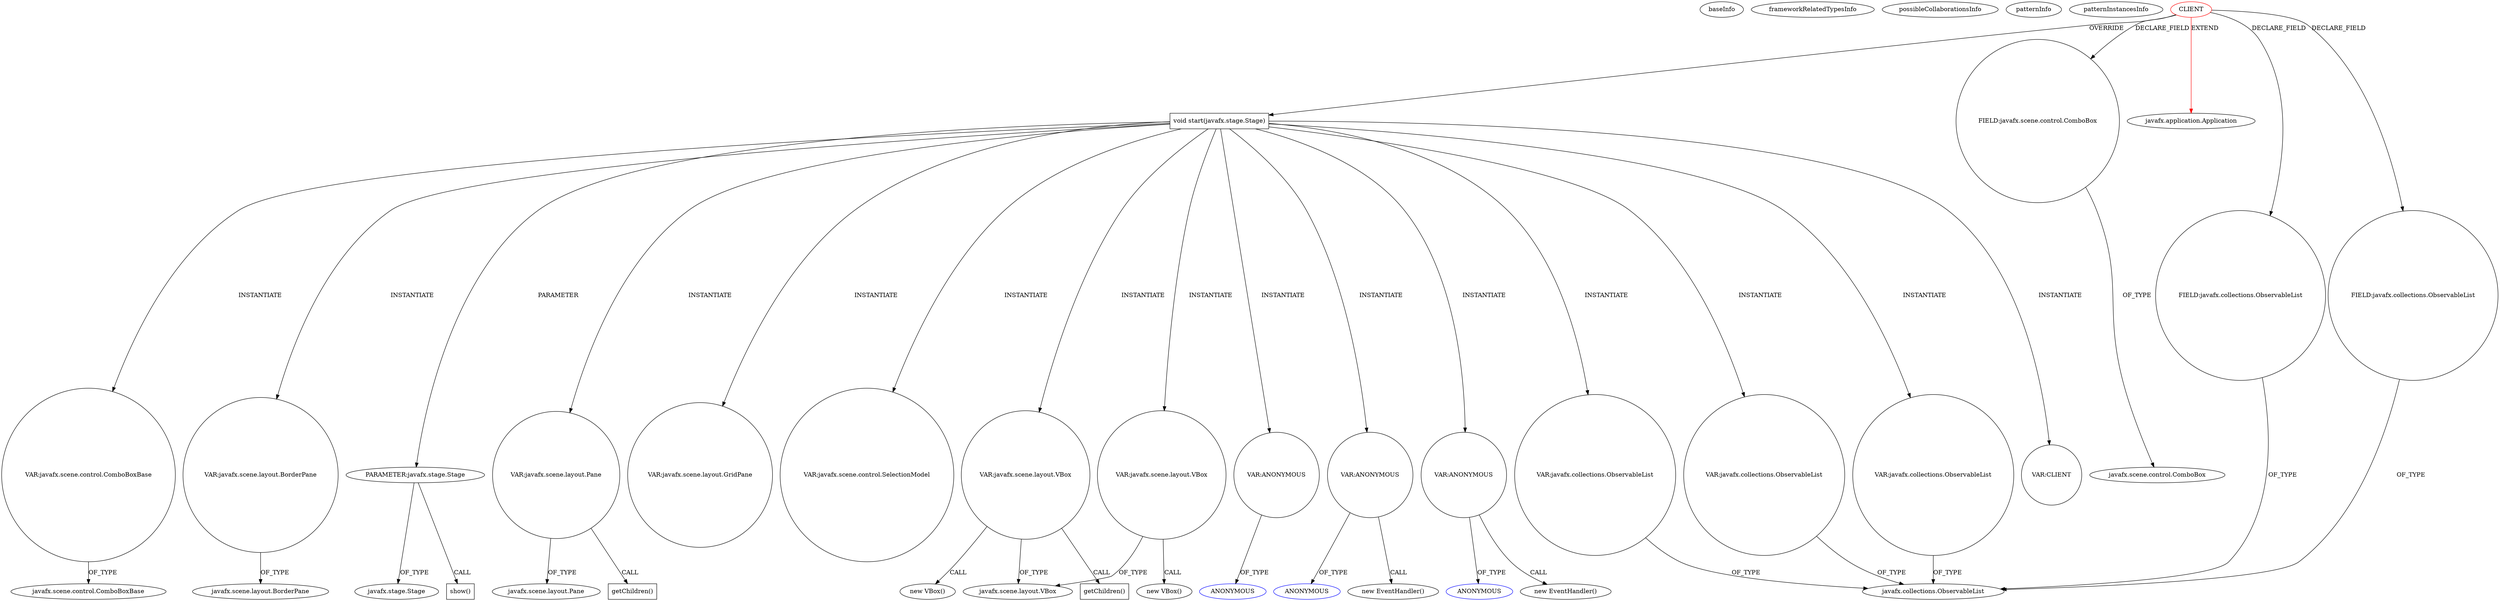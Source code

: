 digraph {
baseInfo[graphId=1151,category="pattern",isAnonymous=false,possibleRelation=false]
frameworkRelatedTypesInfo[0="javafx.application.Application"]
possibleCollaborationsInfo[]
patternInfo[frequency=2.0,patternRootClient=0]
patternInstancesInfo[0="Tsaru-Java-MP3-Visualizations~/Tsaru-Java-MP3-Visualizations/Java-MP3-Visualizations-master/mp3 Visualization/src/VisualizationInterface.java~VisualizationInterface~1511",1="empollondefisica-PlanetGame~/empollondefisica-PlanetGame/PlanetGame-master/src/testing/Testing.java~Testing~2645"]
177[label="javafx.scene.control.ComboBoxBase",vertexType="FRAMEWORK_CLASS_TYPE",isFrameworkType=false]
175[label="VAR:javafx.scene.control.ComboBoxBase",vertexType="VARIABLE_EXPRESION",isFrameworkType=false,shape=circle]
14[label="void start(javafx.stage.Stage)",vertexType="OVERRIDING_METHOD_DECLARATION",isFrameworkType=false,shape=box]
24[label="VAR:javafx.scene.layout.BorderPane",vertexType="VARIABLE_EXPRESION",isFrameworkType=false,shape=circle]
0[label="CLIENT",vertexType="ROOT_CLIENT_CLASS_DECLARATION",isFrameworkType=false,color=red]
15[label="PARAMETER:javafx.stage.Stage",vertexType="PARAMETER_DECLARATION",isFrameworkType=false]
133[label="VAR:javafx.scene.layout.Pane",vertexType="VARIABLE_EXPRESION",isFrameworkType=false,shape=circle]
33[label="VAR:javafx.scene.layout.GridPane",vertexType="VARIABLE_EXPRESION",isFrameworkType=false,shape=circle]
185[label="VAR:javafx.scene.control.SelectionModel",vertexType="VARIABLE_EXPRESION",isFrameworkType=false,shape=circle]
27[label="VAR:javafx.scene.layout.VBox",vertexType="VARIABLE_EXPRESION",isFrameworkType=false,shape=circle]
109[label="VAR:javafx.scene.layout.VBox",vertexType="VARIABLE_EXPRESION",isFrameworkType=false,shape=circle]
25[label="javafx.scene.layout.BorderPane",vertexType="FRAMEWORK_CLASS_TYPE",isFrameworkType=false]
103[label="VAR:ANONYMOUS",vertexType="VARIABLE_EXPRESION",isFrameworkType=false,shape=circle]
55[label="VAR:ANONYMOUS",vertexType="VARIABLE_EXPRESION",isFrameworkType=false,shape=circle]
160[label="VAR:ANONYMOUS",vertexType="VARIABLE_EXPRESION",isFrameworkType=false,shape=circle]
135[label="javafx.scene.layout.Pane",vertexType="FRAMEWORK_CLASS_TYPE",isFrameworkType=false]
6[label="FIELD:javafx.scene.control.ComboBox",vertexType="FIELD_DECLARATION",isFrameworkType=false,shape=circle]
5[label="javafx.scene.control.ComboBox",vertexType="FRAMEWORK_CLASS_TYPE",isFrameworkType=false]
16[label="javafx.stage.Stage",vertexType="FRAMEWORK_CLASS_TYPE",isFrameworkType=false]
1[label="javafx.application.Application",vertexType="FRAMEWORK_CLASS_TYPE",isFrameworkType=false]
26[label="new VBox()",vertexType="CONSTRUCTOR_CALL",isFrameworkType=false]
108[label="new VBox()",vertexType="CONSTRUCTOR_CALL",isFrameworkType=false]
3[label="javafx.scene.layout.VBox",vertexType="FRAMEWORK_CLASS_TYPE",isFrameworkType=false]
130[label="VAR:javafx.collections.ObservableList",vertexType="VARIABLE_EXPRESION",isFrameworkType=false,shape=circle]
204[label="VAR:javafx.collections.ObservableList",vertexType="VARIABLE_EXPRESION",isFrameworkType=false,shape=circle]
138[label="VAR:javafx.collections.ObservableList",vertexType="VARIABLE_EXPRESION",isFrameworkType=false,shape=circle]
56[label="ANONYMOUS",vertexType="REFERENCE_ANONYMOUS_DECLARATION",isFrameworkType=false,color=blue]
104[label="ANONYMOUS",vertexType="REFERENCE_ANONYMOUS_DECLARATION",isFrameworkType=false,color=blue]
161[label="ANONYMOUS",vertexType="REFERENCE_ANONYMOUS_DECLARATION",isFrameworkType=false,color=blue]
54[label="new EventHandler()",vertexType="CONSTRUCTOR_CALL",isFrameworkType=false]
159[label="new EventHandler()",vertexType="CONSTRUCTOR_CALL",isFrameworkType=false]
9[label="javafx.collections.ObservableList",vertexType="FRAMEWORK_INTERFACE_TYPE",isFrameworkType=false]
179[label="VAR:CLIENT",vertexType="VARIABLE_EXPRESION",isFrameworkType=false,shape=circle]
12[label="FIELD:javafx.collections.ObservableList",vertexType="FIELD_DECLARATION",isFrameworkType=false,shape=circle]
8[label="FIELD:javafx.collections.ObservableList",vertexType="FIELD_DECLARATION",isFrameworkType=false,shape=circle]
218[label="show()",vertexType="INSIDE_CALL",isFrameworkType=false,shape=box]
134[label="getChildren()",vertexType="INSIDE_CALL",isFrameworkType=false,shape=box]
208[label="getChildren()",vertexType="INSIDE_CALL",isFrameworkType=false,shape=box]
14->15[label="PARAMETER"]
14->27[label="INSTANTIATE"]
109->108[label="CALL"]
103->104[label="OF_TYPE"]
12->9[label="OF_TYPE"]
8->9[label="OF_TYPE"]
14->55[label="INSTANTIATE"]
27->208[label="CALL"]
55->54[label="CALL"]
27->3[label="OF_TYPE"]
14->179[label="INSTANTIATE"]
14->160[label="INSTANTIATE"]
160->159[label="CALL"]
160->161[label="OF_TYPE"]
14->109[label="INSTANTIATE"]
14->130[label="INSTANTIATE"]
0->6[label="DECLARE_FIELD"]
14->175[label="INSTANTIATE"]
204->9[label="OF_TYPE"]
6->5[label="OF_TYPE"]
175->177[label="OF_TYPE"]
109->3[label="OF_TYPE"]
14->204[label="INSTANTIATE"]
133->135[label="OF_TYPE"]
24->25[label="OF_TYPE"]
27->26[label="CALL"]
15->16[label="OF_TYPE"]
14->103[label="INSTANTIATE"]
133->134[label="CALL"]
14->133[label="INSTANTIATE"]
14->185[label="INSTANTIATE"]
130->9[label="OF_TYPE"]
14->24[label="INSTANTIATE"]
15->218[label="CALL"]
0->8[label="DECLARE_FIELD"]
0->12[label="DECLARE_FIELD"]
55->56[label="OF_TYPE"]
14->33[label="INSTANTIATE"]
138->9[label="OF_TYPE"]
14->138[label="INSTANTIATE"]
0->14[label="OVERRIDE"]
0->1[label="EXTEND",color=red]
}

